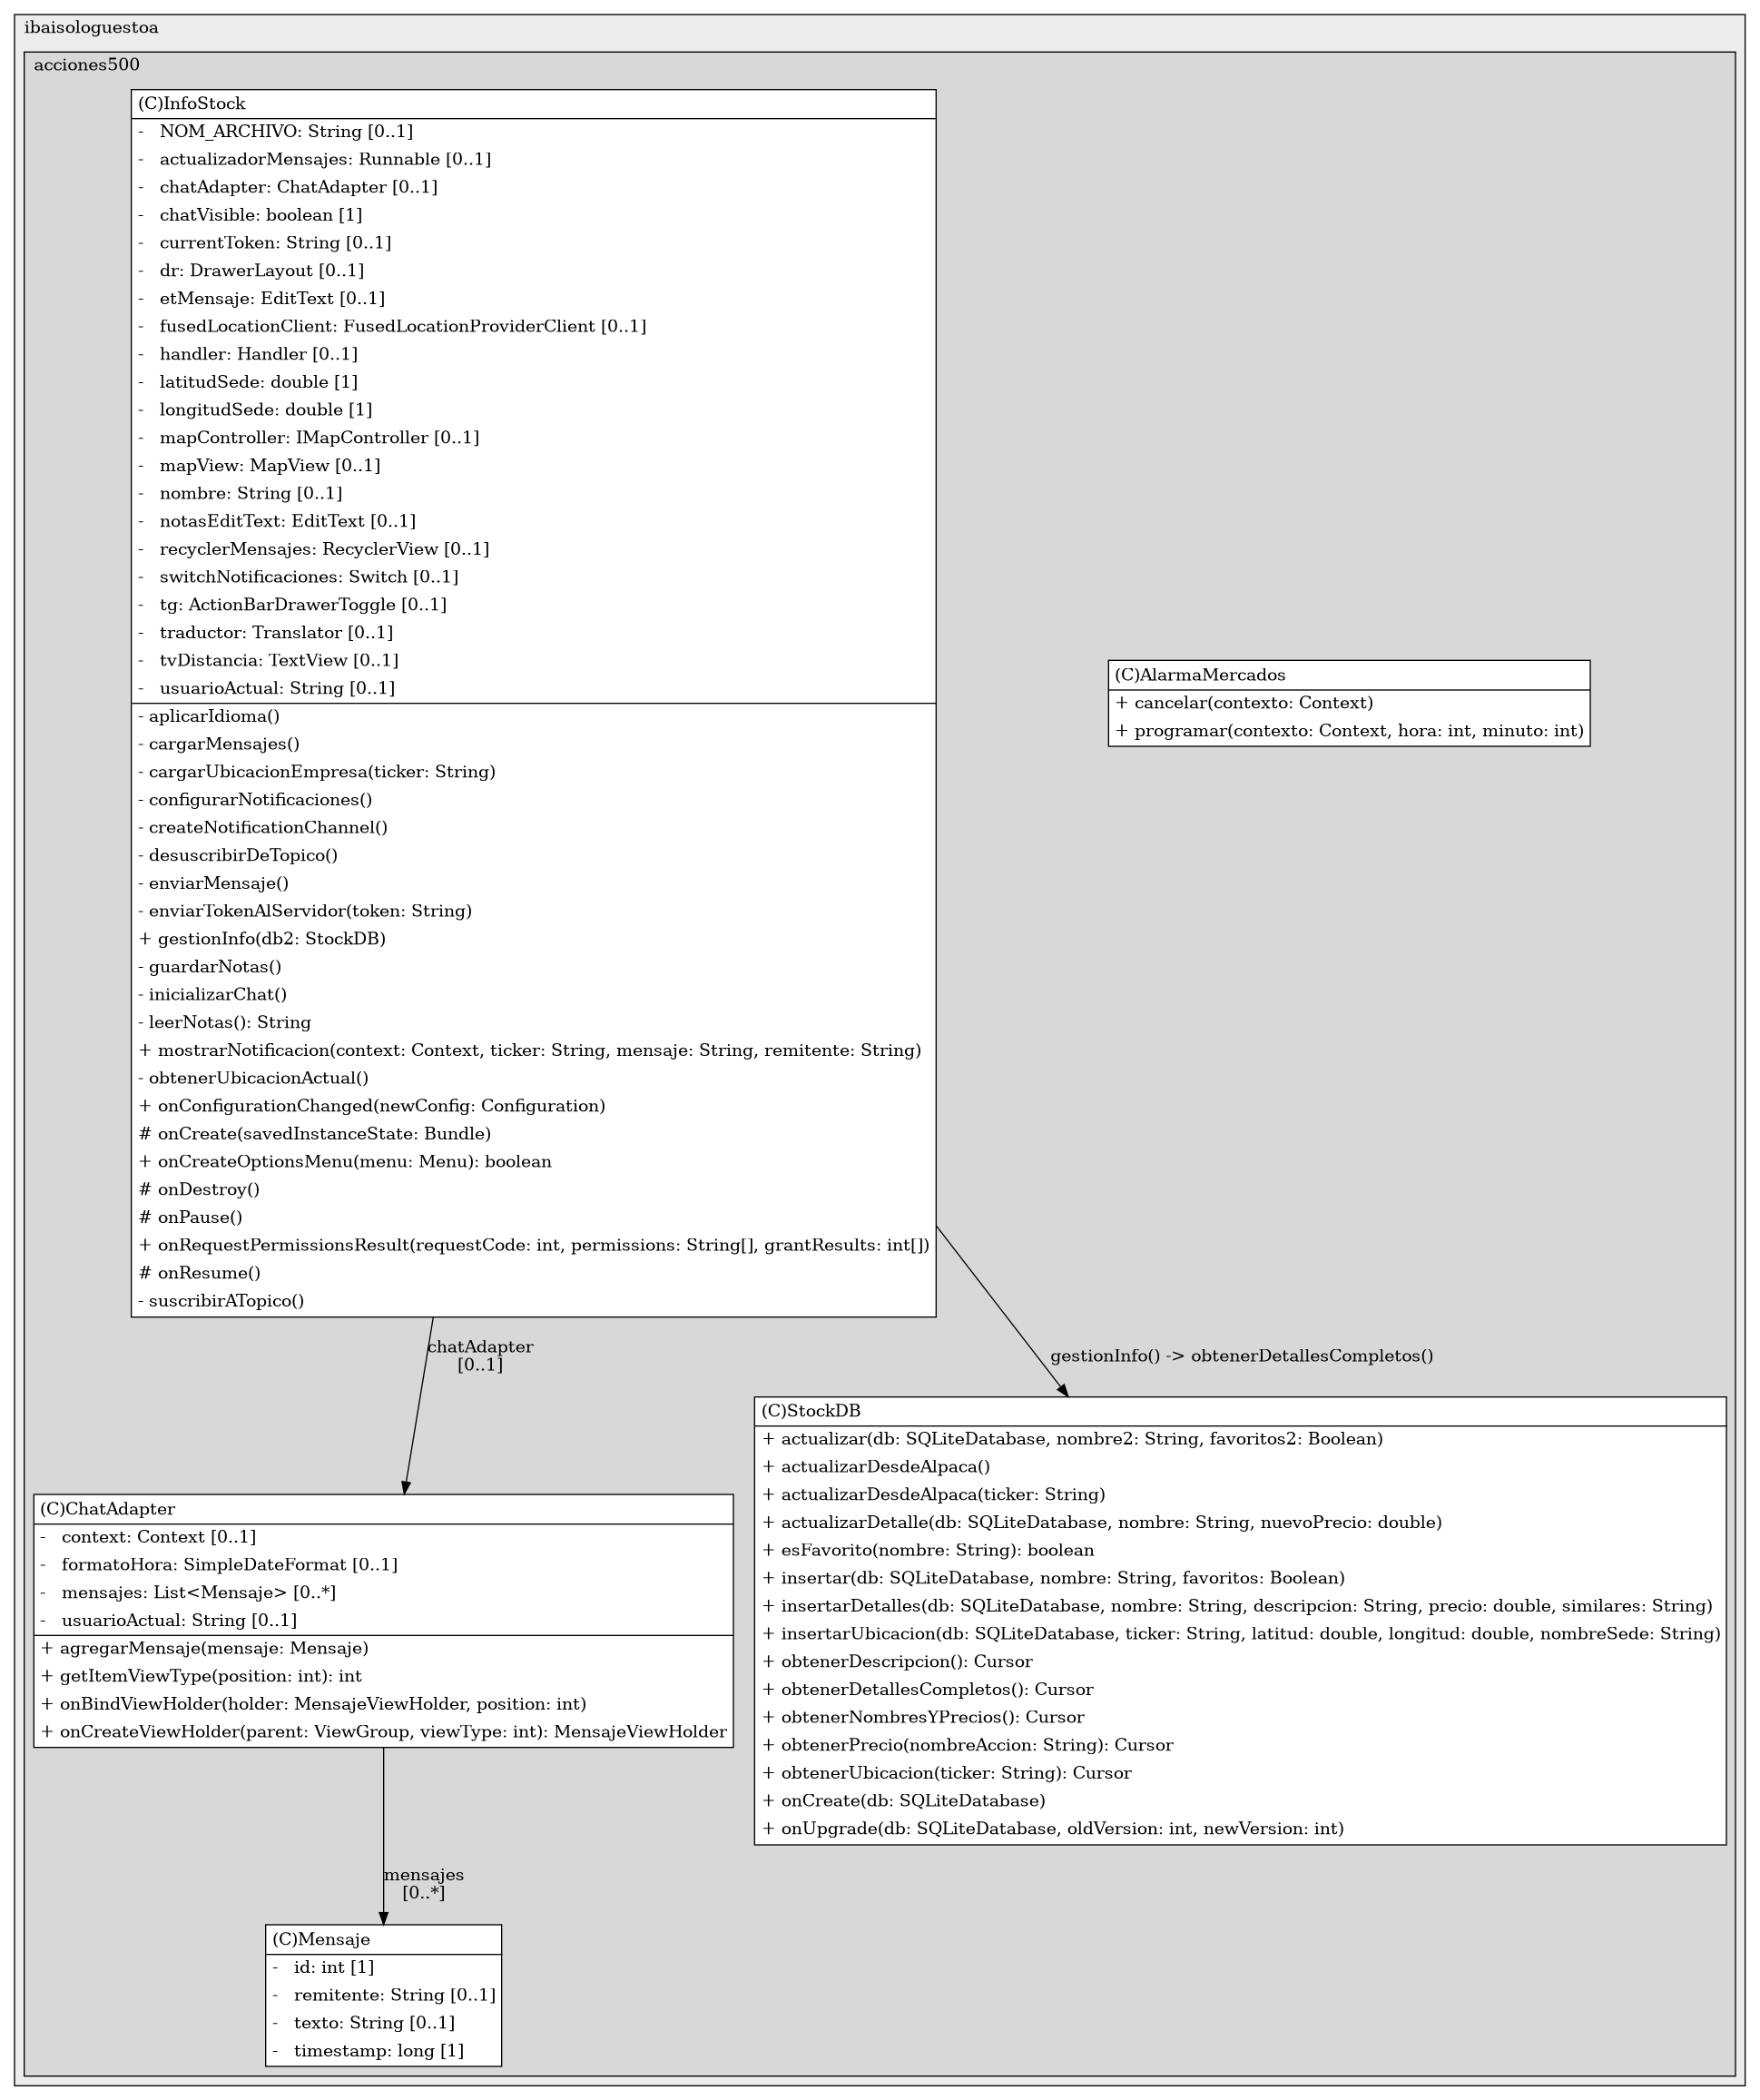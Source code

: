 @startuml

/' diagram meta data start
config=StructureConfiguration;
{
  "projectClassification": {
    "searchMode": "OpenProject", // OpenProject, AllProjects
    "includedProjects": "",
    "pathEndKeywords": "*.impl",
    "isClientPath": "",
    "isClientName": "",
    "isTestPath": "",
    "isTestName": "",
    "isMappingPath": "",
    "isMappingName": "",
    "isDataAccessPath": "",
    "isDataAccessName": "",
    "isDataStructurePath": "",
    "isDataStructureName": "",
    "isInterfaceStructuresPath": "",
    "isInterfaceStructuresName": "",
    "isEntryPointPath": "",
    "isEntryPointName": "",
    "treatFinalFieldsAsMandatory": false
  },
  "graphRestriction": {
    "classPackageExcludeFilter": "",
    "classPackageIncludeFilter": "",
    "classNameExcludeFilter": "",
    "classNameIncludeFilter": "",
    "methodNameExcludeFilter": "",
    "methodNameIncludeFilter": "",
    "removeByInheritance": "", // inheritance/annotation based filtering is done in a second step
    "removeByAnnotation": "",
    "removeByClassPackage": "", // cleanup the graph after inheritance/annotation based filtering is done
    "removeByClassName": "",
    "cutMappings": false,
    "cutEnum": true,
    "cutTests": true,
    "cutClient": true,
    "cutDataAccess": false,
    "cutInterfaceStructures": false,
    "cutDataStructures": false,
    "cutGetterAndSetter": true,
    "cutConstructors": true
  },
  "graphTraversal": {
    "forwardDepth": 6,
    "backwardDepth": 6,
    "classPackageExcludeFilter": "",
    "classPackageIncludeFilter": "",
    "classNameExcludeFilter": "",
    "classNameIncludeFilter": "",
    "methodNameExcludeFilter": "",
    "methodNameIncludeFilter": "",
    "hideMappings": false,
    "hideDataStructures": false,
    "hidePrivateMethods": true,
    "hideInterfaceCalls": true, // indirection: implementation -> interface (is hidden) -> implementation
    "onlyShowApplicationEntryPoints": false, // root node is included
    "useMethodCallsForStructureDiagram": "ForwardOnly" // ForwardOnly, BothDirections, No
  },
  "details": {
    "aggregation": "GroupByClass", // ByClass, GroupByClass, None
    "showClassGenericTypes": true,
    "showMethods": true,
    "showMethodParameterNames": true,
    "showMethodParameterTypes": true,
    "showMethodReturnType": true,
    "showPackageLevels": 2,
    "showDetailedClassStructure": true
  },
  "rootClass": "com.ibaisologuestoa.acciones500.InfoStock",
  "extensionCallbackMethod": "" // qualified.class.name#methodName - signature: public static String method(String)
}
diagram meta data end '/



digraph g {
    rankdir="TB"
    splines=polyline
    

'nodes 
subgraph cluster_1435227722 { 
   	label=ibaisologuestoa
	labeljust=l
	fillcolor="#ececec"
	style=filled
   
   subgraph cluster_1099670436 { 
   	label=acciones500
	labeljust=l
	fillcolor="#d8d8d8"
	style=filled
   
   AlarmaMercados68430481[
	label=<<TABLE BORDER="1" CELLBORDER="0" CELLPADDING="4" CELLSPACING="0">
<TR><TD ALIGN="LEFT" >(C)AlarmaMercados</TD></TR>
<HR/>
<TR><TD ALIGN="LEFT" >+ cancelar(contexto: Context)</TD></TR>
<TR><TD ALIGN="LEFT" >+ programar(contexto: Context, hora: int, minuto: int)</TD></TR>
</TABLE>>
	style=filled
	margin=0
	shape=plaintext
	fillcolor="#FFFFFF"
];

ChatAdapter68430481[
	label=<<TABLE BORDER="1" CELLBORDER="0" CELLPADDING="4" CELLSPACING="0">
<TR><TD ALIGN="LEFT" >(C)ChatAdapter</TD></TR>
<HR/>
<TR><TD ALIGN="LEFT" >-   context: Context [0..1]</TD></TR>
<TR><TD ALIGN="LEFT" >-   formatoHora: SimpleDateFormat [0..1]</TD></TR>
<TR><TD ALIGN="LEFT" >-   mensajes: List&lt;Mensaje&gt; [0..*]</TD></TR>
<TR><TD ALIGN="LEFT" >-   usuarioActual: String [0..1]</TD></TR>
<HR/>
<TR><TD ALIGN="LEFT" >+ agregarMensaje(mensaje: Mensaje)</TD></TR>
<TR><TD ALIGN="LEFT" >+ getItemViewType(position: int): int</TD></TR>
<TR><TD ALIGN="LEFT" >+ onBindViewHolder(holder: MensajeViewHolder, position: int)</TD></TR>
<TR><TD ALIGN="LEFT" >+ onCreateViewHolder(parent: ViewGroup, viewType: int): MensajeViewHolder</TD></TR>
</TABLE>>
	style=filled
	margin=0
	shape=plaintext
	fillcolor="#FFFFFF"
];

InfoStock68430481[
	label=<<TABLE BORDER="1" CELLBORDER="0" CELLPADDING="4" CELLSPACING="0">
<TR><TD ALIGN="LEFT" >(C)InfoStock</TD></TR>
<HR/>
<TR><TD ALIGN="LEFT" >-   NOM_ARCHIVO: String [0..1]</TD></TR>
<TR><TD ALIGN="LEFT" >-   actualizadorMensajes: Runnable [0..1]</TD></TR>
<TR><TD ALIGN="LEFT" >-   chatAdapter: ChatAdapter [0..1]</TD></TR>
<TR><TD ALIGN="LEFT" >-   chatVisible: boolean [1]</TD></TR>
<TR><TD ALIGN="LEFT" >-   currentToken: String [0..1]</TD></TR>
<TR><TD ALIGN="LEFT" >-   dr: DrawerLayout [0..1]</TD></TR>
<TR><TD ALIGN="LEFT" >-   etMensaje: EditText [0..1]</TD></TR>
<TR><TD ALIGN="LEFT" >-   fusedLocationClient: FusedLocationProviderClient [0..1]</TD></TR>
<TR><TD ALIGN="LEFT" >-   handler: Handler [0..1]</TD></TR>
<TR><TD ALIGN="LEFT" >-   latitudSede: double [1]</TD></TR>
<TR><TD ALIGN="LEFT" >-   longitudSede: double [1]</TD></TR>
<TR><TD ALIGN="LEFT" >-   mapController: IMapController [0..1]</TD></TR>
<TR><TD ALIGN="LEFT" >-   mapView: MapView [0..1]</TD></TR>
<TR><TD ALIGN="LEFT" >-   nombre: String [0..1]</TD></TR>
<TR><TD ALIGN="LEFT" >-   notasEditText: EditText [0..1]</TD></TR>
<TR><TD ALIGN="LEFT" >-   recyclerMensajes: RecyclerView [0..1]</TD></TR>
<TR><TD ALIGN="LEFT" >-   switchNotificaciones: Switch [0..1]</TD></TR>
<TR><TD ALIGN="LEFT" >-   tg: ActionBarDrawerToggle [0..1]</TD></TR>
<TR><TD ALIGN="LEFT" >-   traductor: Translator [0..1]</TD></TR>
<TR><TD ALIGN="LEFT" >-   tvDistancia: TextView [0..1]</TD></TR>
<TR><TD ALIGN="LEFT" >-   usuarioActual: String [0..1]</TD></TR>
<HR/>
<TR><TD ALIGN="LEFT" >- aplicarIdioma()</TD></TR>
<TR><TD ALIGN="LEFT" >- cargarMensajes()</TD></TR>
<TR><TD ALIGN="LEFT" >- cargarUbicacionEmpresa(ticker: String)</TD></TR>
<TR><TD ALIGN="LEFT" >- configurarNotificaciones()</TD></TR>
<TR><TD ALIGN="LEFT" >- createNotificationChannel()</TD></TR>
<TR><TD ALIGN="LEFT" >- desuscribirDeTopico()</TD></TR>
<TR><TD ALIGN="LEFT" >- enviarMensaje()</TD></TR>
<TR><TD ALIGN="LEFT" >- enviarTokenAlServidor(token: String)</TD></TR>
<TR><TD ALIGN="LEFT" >+ gestionInfo(db2: StockDB)</TD></TR>
<TR><TD ALIGN="LEFT" >- guardarNotas()</TD></TR>
<TR><TD ALIGN="LEFT" >- inicializarChat()</TD></TR>
<TR><TD ALIGN="LEFT" >- leerNotas(): String</TD></TR>
<TR><TD ALIGN="LEFT" >+ mostrarNotificacion(context: Context, ticker: String, mensaje: String, remitente: String)</TD></TR>
<TR><TD ALIGN="LEFT" >- obtenerUbicacionActual()</TD></TR>
<TR><TD ALIGN="LEFT" >+ onConfigurationChanged(newConfig: Configuration)</TD></TR>
<TR><TD ALIGN="LEFT" ># onCreate(savedInstanceState: Bundle)</TD></TR>
<TR><TD ALIGN="LEFT" >+ onCreateOptionsMenu(menu: Menu): boolean</TD></TR>
<TR><TD ALIGN="LEFT" ># onDestroy()</TD></TR>
<TR><TD ALIGN="LEFT" ># onPause()</TD></TR>
<TR><TD ALIGN="LEFT" >+ onRequestPermissionsResult(requestCode: int, permissions: String[], grantResults: int[])</TD></TR>
<TR><TD ALIGN="LEFT" ># onResume()</TD></TR>
<TR><TD ALIGN="LEFT" >- suscribirATopico()</TD></TR>
</TABLE>>
	style=filled
	margin=0
	shape=plaintext
	fillcolor="#FFFFFF"
];

Mensaje68430481[
	label=<<TABLE BORDER="1" CELLBORDER="0" CELLPADDING="4" CELLSPACING="0">
<TR><TD ALIGN="LEFT" >(C)Mensaje</TD></TR>
<HR/>
<TR><TD ALIGN="LEFT" >-   id: int [1]</TD></TR>
<TR><TD ALIGN="LEFT" >-   remitente: String [0..1]</TD></TR>
<TR><TD ALIGN="LEFT" >-   texto: String [0..1]</TD></TR>
<TR><TD ALIGN="LEFT" >-   timestamp: long [1]</TD></TR>
</TABLE>>
	style=filled
	margin=0
	shape=plaintext
	fillcolor="#FFFFFF"
];

StockDB68430481[
	label=<<TABLE BORDER="1" CELLBORDER="0" CELLPADDING="4" CELLSPACING="0">
<TR><TD ALIGN="LEFT" >(C)StockDB</TD></TR>
<HR/>
<TR><TD ALIGN="LEFT" >+ actualizar(db: SQLiteDatabase, nombre2: String, favoritos2: Boolean)</TD></TR>
<TR><TD ALIGN="LEFT" >+ actualizarDesdeAlpaca()</TD></TR>
<TR><TD ALIGN="LEFT" >+ actualizarDesdeAlpaca(ticker: String)</TD></TR>
<TR><TD ALIGN="LEFT" >+ actualizarDetalle(db: SQLiteDatabase, nombre: String, nuevoPrecio: double)</TD></TR>
<TR><TD ALIGN="LEFT" >+ esFavorito(nombre: String): boolean</TD></TR>
<TR><TD ALIGN="LEFT" >+ insertar(db: SQLiteDatabase, nombre: String, favoritos: Boolean)</TD></TR>
<TR><TD ALIGN="LEFT" >+ insertarDetalles(db: SQLiteDatabase, nombre: String, descripcion: String, precio: double, similares: String)</TD></TR>
<TR><TD ALIGN="LEFT" >+ insertarUbicacion(db: SQLiteDatabase, ticker: String, latitud: double, longitud: double, nombreSede: String)</TD></TR>
<TR><TD ALIGN="LEFT" >+ obtenerDescripcion(): Cursor</TD></TR>
<TR><TD ALIGN="LEFT" >+ obtenerDetallesCompletos(): Cursor</TD></TR>
<TR><TD ALIGN="LEFT" >+ obtenerNombresYPrecios(): Cursor</TD></TR>
<TR><TD ALIGN="LEFT" >+ obtenerPrecio(nombreAccion: String): Cursor</TD></TR>
<TR><TD ALIGN="LEFT" >+ obtenerUbicacion(ticker: String): Cursor</TD></TR>
<TR><TD ALIGN="LEFT" >+ onCreate(db: SQLiteDatabase)</TD></TR>
<TR><TD ALIGN="LEFT" >+ onUpgrade(db: SQLiteDatabase, oldVersion: int, newVersion: int)</TD></TR>
</TABLE>>
	style=filled
	margin=0
	shape=plaintext
	fillcolor="#FFFFFF"
];
} 
} 

'edges    
ChatAdapter68430481 -> Mensaje68430481[label="mensajes
[0..*]"];
InfoStock68430481 -> ChatAdapter68430481[label="chatAdapter
[0..1]"];
InfoStock68430481 -> StockDB68430481[label="gestionInfo() -> obtenerDetallesCompletos()"];
    
}
@enduml